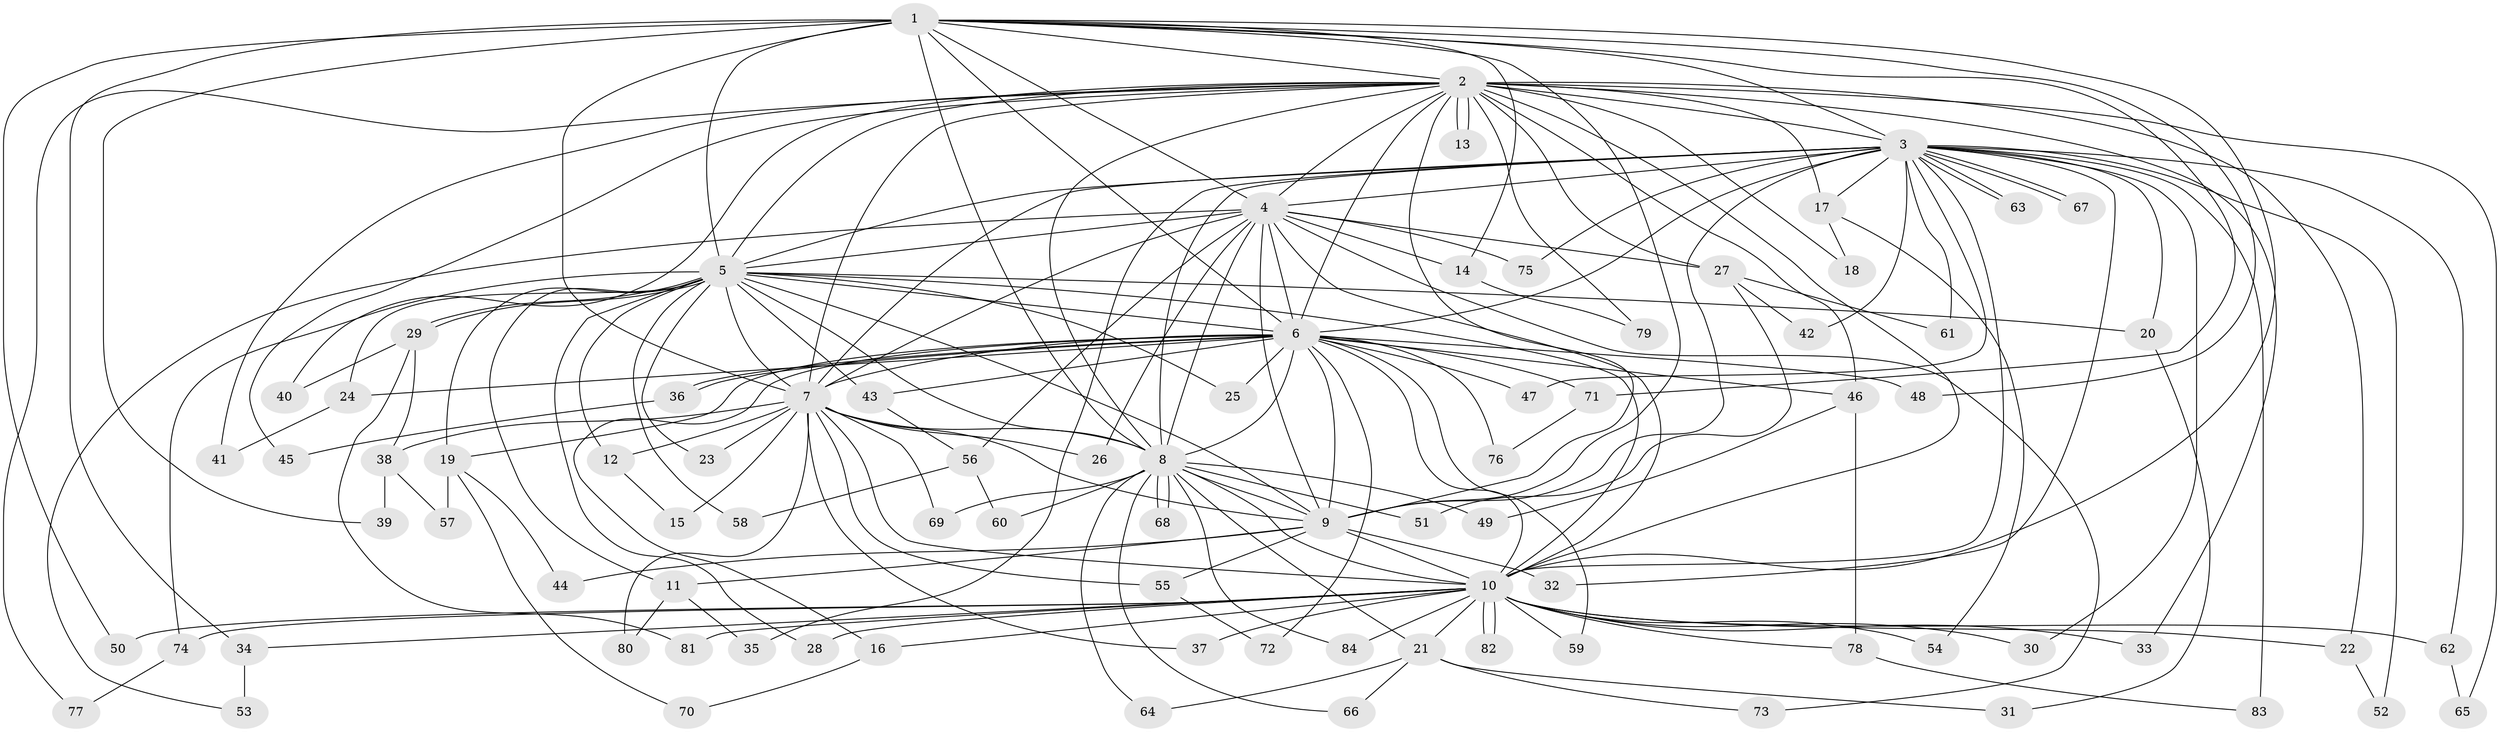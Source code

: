 // coarse degree distribution, {17: 0.015384615384615385, 29: 0.015384615384615385, 22: 0.015384615384615385, 15: 0.03076923076923077, 18: 0.015384615384615385, 19: 0.015384615384615385, 24: 0.015384615384615385, 4: 0.06153846153846154, 3: 0.18461538461538463, 2: 0.5692307692307692, 5: 0.046153846153846156, 6: 0.015384615384615385}
// Generated by graph-tools (version 1.1) at 2025/41/03/06/25 10:41:33]
// undirected, 84 vertices, 193 edges
graph export_dot {
graph [start="1"]
  node [color=gray90,style=filled];
  1;
  2;
  3;
  4;
  5;
  6;
  7;
  8;
  9;
  10;
  11;
  12;
  13;
  14;
  15;
  16;
  17;
  18;
  19;
  20;
  21;
  22;
  23;
  24;
  25;
  26;
  27;
  28;
  29;
  30;
  31;
  32;
  33;
  34;
  35;
  36;
  37;
  38;
  39;
  40;
  41;
  42;
  43;
  44;
  45;
  46;
  47;
  48;
  49;
  50;
  51;
  52;
  53;
  54;
  55;
  56;
  57;
  58;
  59;
  60;
  61;
  62;
  63;
  64;
  65;
  66;
  67;
  68;
  69;
  70;
  71;
  72;
  73;
  74;
  75;
  76;
  77;
  78;
  79;
  80;
  81;
  82;
  83;
  84;
  1 -- 2;
  1 -- 3;
  1 -- 4;
  1 -- 5;
  1 -- 6;
  1 -- 7;
  1 -- 8;
  1 -- 9;
  1 -- 10;
  1 -- 14;
  1 -- 34;
  1 -- 39;
  1 -- 48;
  1 -- 50;
  1 -- 71;
  2 -- 3;
  2 -- 4;
  2 -- 5;
  2 -- 6;
  2 -- 7;
  2 -- 8;
  2 -- 9;
  2 -- 10;
  2 -- 13;
  2 -- 13;
  2 -- 17;
  2 -- 18;
  2 -- 22;
  2 -- 27;
  2 -- 33;
  2 -- 40;
  2 -- 41;
  2 -- 45;
  2 -- 46;
  2 -- 65;
  2 -- 77;
  2 -- 79;
  3 -- 4;
  3 -- 5;
  3 -- 6;
  3 -- 7;
  3 -- 8;
  3 -- 9;
  3 -- 10;
  3 -- 17;
  3 -- 20;
  3 -- 30;
  3 -- 32;
  3 -- 35;
  3 -- 42;
  3 -- 47;
  3 -- 52;
  3 -- 61;
  3 -- 62;
  3 -- 63;
  3 -- 63;
  3 -- 67;
  3 -- 67;
  3 -- 75;
  3 -- 83;
  4 -- 5;
  4 -- 6;
  4 -- 7;
  4 -- 8;
  4 -- 9;
  4 -- 10;
  4 -- 14;
  4 -- 26;
  4 -- 27;
  4 -- 53;
  4 -- 56;
  4 -- 73;
  4 -- 75;
  5 -- 6;
  5 -- 7;
  5 -- 8;
  5 -- 9;
  5 -- 10;
  5 -- 11;
  5 -- 12;
  5 -- 19;
  5 -- 20;
  5 -- 23;
  5 -- 24;
  5 -- 25;
  5 -- 28;
  5 -- 29;
  5 -- 29;
  5 -- 43;
  5 -- 58;
  5 -- 74;
  6 -- 7;
  6 -- 8;
  6 -- 9;
  6 -- 10;
  6 -- 16;
  6 -- 19;
  6 -- 24;
  6 -- 25;
  6 -- 36;
  6 -- 36;
  6 -- 43;
  6 -- 46;
  6 -- 47;
  6 -- 48;
  6 -- 59;
  6 -- 71;
  6 -- 72;
  6 -- 76;
  7 -- 8;
  7 -- 9;
  7 -- 10;
  7 -- 12;
  7 -- 15;
  7 -- 23;
  7 -- 26;
  7 -- 37;
  7 -- 38;
  7 -- 55;
  7 -- 69;
  7 -- 80;
  8 -- 9;
  8 -- 10;
  8 -- 21;
  8 -- 49;
  8 -- 51;
  8 -- 60;
  8 -- 64;
  8 -- 66;
  8 -- 68;
  8 -- 68;
  8 -- 69;
  8 -- 84;
  9 -- 10;
  9 -- 11;
  9 -- 32;
  9 -- 44;
  9 -- 55;
  10 -- 16;
  10 -- 21;
  10 -- 22;
  10 -- 28;
  10 -- 30;
  10 -- 33;
  10 -- 34;
  10 -- 37;
  10 -- 50;
  10 -- 54;
  10 -- 59;
  10 -- 62;
  10 -- 74;
  10 -- 78;
  10 -- 81;
  10 -- 82;
  10 -- 82;
  10 -- 84;
  11 -- 35;
  11 -- 80;
  12 -- 15;
  14 -- 79;
  16 -- 70;
  17 -- 18;
  17 -- 54;
  19 -- 44;
  19 -- 57;
  19 -- 70;
  20 -- 31;
  21 -- 31;
  21 -- 64;
  21 -- 66;
  21 -- 73;
  22 -- 52;
  24 -- 41;
  27 -- 42;
  27 -- 51;
  27 -- 61;
  29 -- 38;
  29 -- 40;
  29 -- 81;
  34 -- 53;
  36 -- 45;
  38 -- 39;
  38 -- 57;
  43 -- 56;
  46 -- 49;
  46 -- 78;
  55 -- 72;
  56 -- 58;
  56 -- 60;
  62 -- 65;
  71 -- 76;
  74 -- 77;
  78 -- 83;
}

